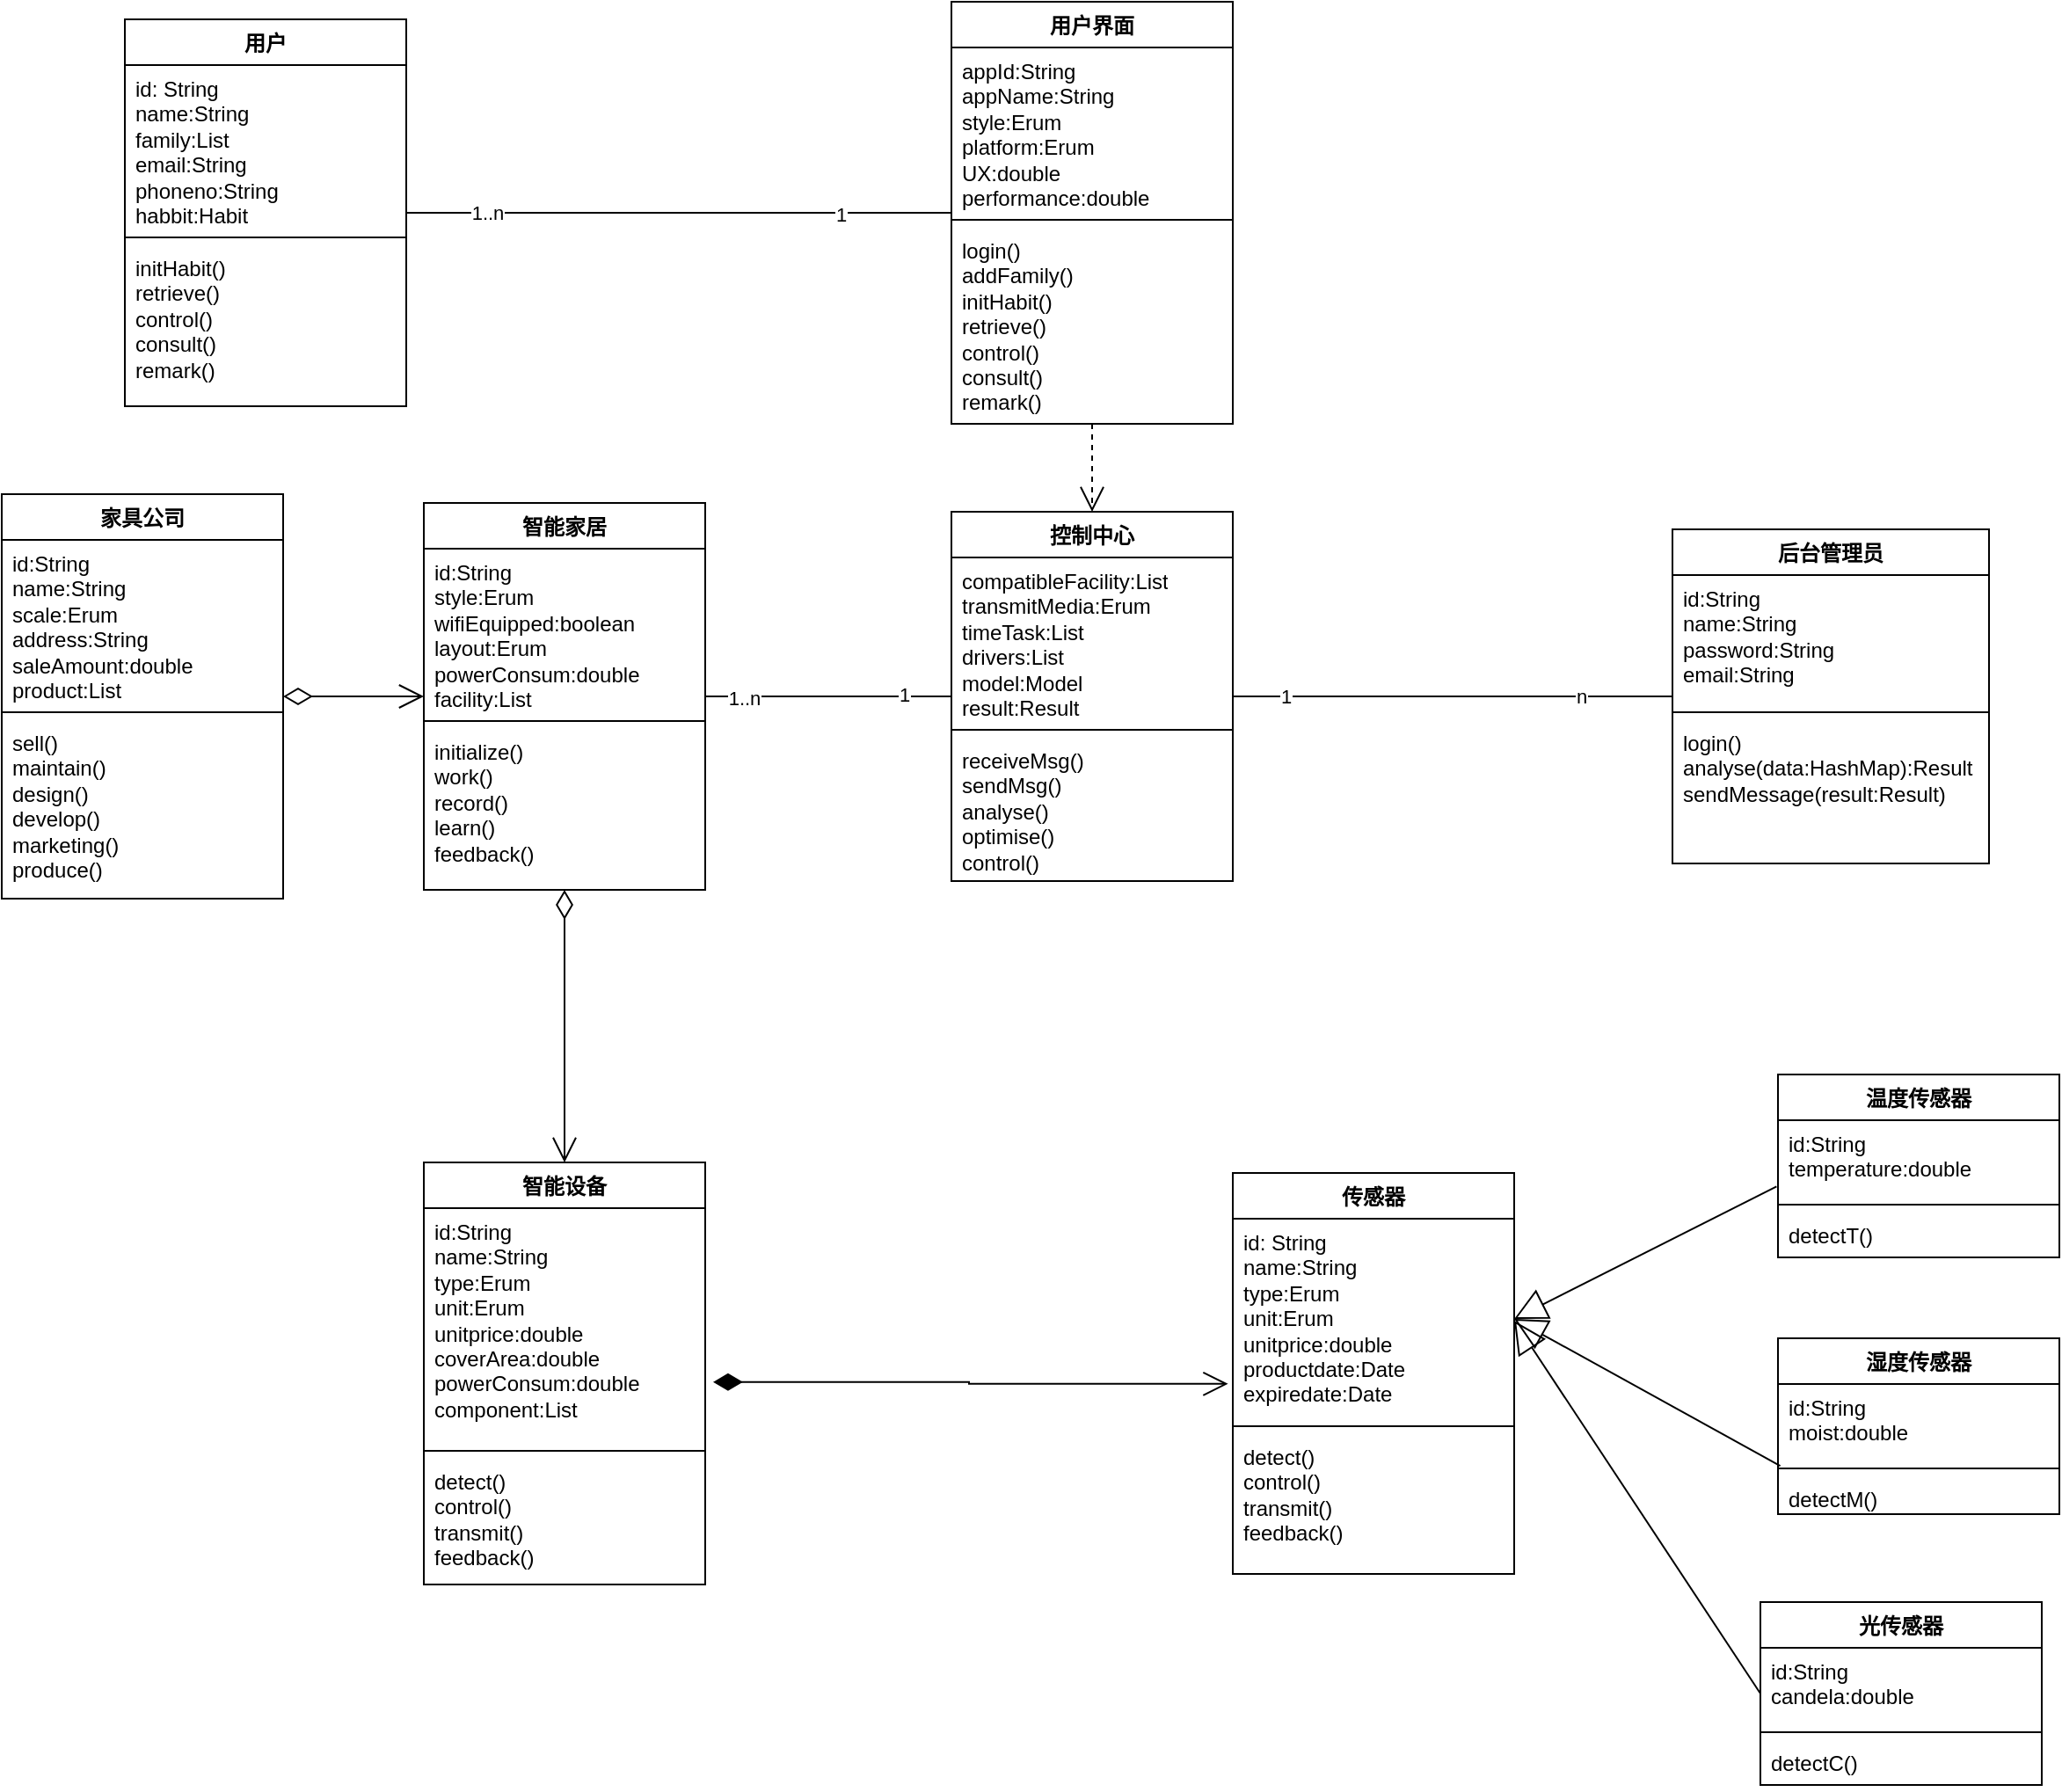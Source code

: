 <mxfile version="24.2.0" type="github">
  <diagram name="第 1 页" id="8jwr1yB68v9hcRnRHFLA">
    <mxGraphModel dx="1723" dy="1830" grid="1" gridSize="10" guides="1" tooltips="1" connect="1" arrows="1" fold="1" page="1" pageScale="1" pageWidth="850" pageHeight="1100" math="0" shadow="0">
      <root>
        <mxCell id="0" />
        <mxCell id="1" parent="0" />
        <mxCell id="xDn7OaBj2y6qqKKTSdad-1" value="用户" style="swimlane;fontStyle=1;align=center;verticalAlign=top;childLayout=stackLayout;horizontal=1;startSize=26;horizontalStack=0;resizeParent=1;resizeParentMax=0;resizeLast=0;collapsible=1;marginBottom=0;whiteSpace=wrap;html=1;" parent="1" vertex="1">
          <mxGeometry x="90" y="-70" width="160" height="220" as="geometry">
            <mxRectangle x="210" y="160" width="100" height="30" as="alternateBounds" />
          </mxGeometry>
        </mxCell>
        <mxCell id="xDn7OaBj2y6qqKKTSdad-2" value="id: String&lt;div&gt;name:String&lt;/div&gt;&lt;div&gt;family:List&lt;/div&gt;&lt;div&gt;email:String&lt;/div&gt;&lt;div&gt;phoneno:String&lt;/div&gt;&lt;div&gt;habbit:Habit&lt;/div&gt;&lt;div&gt;&lt;br&gt;&lt;/div&gt;&lt;div&gt;&lt;br&gt;&lt;/div&gt;&lt;div&gt;&lt;div&gt;&lt;br&gt;&lt;/div&gt;&lt;/div&gt;" style="text;strokeColor=none;fillColor=none;align=left;verticalAlign=top;spacingLeft=4;spacingRight=4;overflow=hidden;rotatable=0;points=[[0,0.5],[1,0.5]];portConstraint=eastwest;whiteSpace=wrap;html=1;" parent="xDn7OaBj2y6qqKKTSdad-1" vertex="1">
          <mxGeometry y="26" width="160" height="94" as="geometry" />
        </mxCell>
        <mxCell id="xDn7OaBj2y6qqKKTSdad-3" value="" style="line;strokeWidth=1;fillColor=none;align=left;verticalAlign=middle;spacingTop=-1;spacingLeft=3;spacingRight=3;rotatable=0;labelPosition=right;points=[];portConstraint=eastwest;strokeColor=inherit;" parent="xDn7OaBj2y6qqKKTSdad-1" vertex="1">
          <mxGeometry y="120" width="160" height="8" as="geometry" />
        </mxCell>
        <mxCell id="xDn7OaBj2y6qqKKTSdad-4" value="initHabit()&lt;div&gt;retrieve()&lt;/div&gt;&lt;div&gt;control()&lt;/div&gt;&lt;div&gt;consult()&lt;/div&gt;&lt;div&gt;remark()&lt;/div&gt;" style="text;strokeColor=none;fillColor=none;align=left;verticalAlign=top;spacingLeft=4;spacingRight=4;overflow=hidden;rotatable=0;points=[[0,0.5],[1,0.5]];portConstraint=eastwest;whiteSpace=wrap;html=1;" parent="xDn7OaBj2y6qqKKTSdad-1" vertex="1">
          <mxGeometry y="128" width="160" height="92" as="geometry" />
        </mxCell>
        <mxCell id="xDn7OaBj2y6qqKKTSdad-5" value="后台管理员" style="swimlane;fontStyle=1;align=center;verticalAlign=top;childLayout=stackLayout;horizontal=1;startSize=26;horizontalStack=0;resizeParent=1;resizeParentMax=0;resizeLast=0;collapsible=1;marginBottom=0;whiteSpace=wrap;html=1;" parent="1" vertex="1">
          <mxGeometry x="970" y="220" width="180" height="190" as="geometry">
            <mxRectangle x="620" y="300" width="210" height="30" as="alternateBounds" />
          </mxGeometry>
        </mxCell>
        <mxCell id="xDn7OaBj2y6qqKKTSdad-6" value="id:String&lt;div&gt;name:String&lt;/div&gt;&lt;div&gt;password:String&lt;/div&gt;&lt;div&gt;email:String&lt;/div&gt;" style="text;strokeColor=none;fillColor=none;align=left;verticalAlign=top;spacingLeft=4;spacingRight=4;overflow=hidden;rotatable=0;points=[[0,0.5],[1,0.5]];portConstraint=eastwest;whiteSpace=wrap;html=1;" parent="xDn7OaBj2y6qqKKTSdad-5" vertex="1">
          <mxGeometry y="26" width="180" height="74" as="geometry" />
        </mxCell>
        <mxCell id="xDn7OaBj2y6qqKKTSdad-7" value="" style="line;strokeWidth=1;fillColor=none;align=left;verticalAlign=middle;spacingTop=-1;spacingLeft=3;spacingRight=3;rotatable=0;labelPosition=right;points=[];portConstraint=eastwest;strokeColor=inherit;" parent="xDn7OaBj2y6qqKKTSdad-5" vertex="1">
          <mxGeometry y="100" width="180" height="8" as="geometry" />
        </mxCell>
        <mxCell id="xDn7OaBj2y6qqKKTSdad-8" value="login()&lt;div&gt;analyse(data:HashMap):Result&lt;/div&gt;&lt;div&gt;sendMessage(result:Result)&lt;/div&gt;" style="text;strokeColor=none;fillColor=none;align=left;verticalAlign=top;spacingLeft=4;spacingRight=4;overflow=hidden;rotatable=0;points=[[0,0.5],[1,0.5]];portConstraint=eastwest;whiteSpace=wrap;html=1;" parent="xDn7OaBj2y6qqKKTSdad-5" vertex="1">
          <mxGeometry y="108" width="180" height="82" as="geometry" />
        </mxCell>
        <mxCell id="xDn7OaBj2y6qqKKTSdad-9" value="智能设备" style="swimlane;fontStyle=1;align=center;verticalAlign=top;childLayout=stackLayout;horizontal=1;startSize=26;horizontalStack=0;resizeParent=1;resizeParentMax=0;resizeLast=0;collapsible=1;marginBottom=0;whiteSpace=wrap;html=1;" parent="1" vertex="1">
          <mxGeometry x="260" y="580" width="160" height="240" as="geometry">
            <mxRectangle x="240" y="410" width="100" height="30" as="alternateBounds" />
          </mxGeometry>
        </mxCell>
        <mxCell id="xDn7OaBj2y6qqKKTSdad-10" value="id:String&lt;div&gt;name:String&lt;/div&gt;&lt;div&gt;type:Erum&lt;/div&gt;&lt;div&gt;unit:Erum&lt;/div&gt;&lt;div&gt;unitprice:double&lt;/div&gt;&lt;div&gt;coverArea:double&lt;/div&gt;&lt;div&gt;powerConsum:double&lt;/div&gt;&lt;div&gt;component:List&lt;/div&gt;" style="text;strokeColor=none;fillColor=none;align=left;verticalAlign=top;spacingLeft=4;spacingRight=4;overflow=hidden;rotatable=0;points=[[0,0.5],[1,0.5]];portConstraint=eastwest;whiteSpace=wrap;html=1;" parent="xDn7OaBj2y6qqKKTSdad-9" vertex="1">
          <mxGeometry y="26" width="160" height="134" as="geometry" />
        </mxCell>
        <mxCell id="xDn7OaBj2y6qqKKTSdad-11" value="" style="line;strokeWidth=1;fillColor=none;align=left;verticalAlign=middle;spacingTop=-1;spacingLeft=3;spacingRight=3;rotatable=0;labelPosition=right;points=[];portConstraint=eastwest;strokeColor=inherit;" parent="xDn7OaBj2y6qqKKTSdad-9" vertex="1">
          <mxGeometry y="160" width="160" height="8" as="geometry" />
        </mxCell>
        <mxCell id="xDn7OaBj2y6qqKKTSdad-12" value="detect()&lt;div&gt;control()&lt;/div&gt;&lt;div&gt;transmit()&lt;/div&gt;&lt;div&gt;feedback()&lt;br&gt;&lt;div&gt;&lt;br&gt;&lt;/div&gt;&lt;/div&gt;" style="text;strokeColor=none;fillColor=none;align=left;verticalAlign=top;spacingLeft=4;spacingRight=4;overflow=hidden;rotatable=0;points=[[0,0.5],[1,0.5]];portConstraint=eastwest;whiteSpace=wrap;html=1;" parent="xDn7OaBj2y6qqKKTSdad-9" vertex="1">
          <mxGeometry y="168" width="160" height="72" as="geometry" />
        </mxCell>
        <mxCell id="xDn7OaBj2y6qqKKTSdad-13" value="传感器" style="swimlane;fontStyle=1;align=center;verticalAlign=top;childLayout=stackLayout;horizontal=1;startSize=26;horizontalStack=0;resizeParent=1;resizeParentMax=0;resizeLast=0;collapsible=1;marginBottom=0;whiteSpace=wrap;html=1;" parent="1" vertex="1">
          <mxGeometry x="720" y="586" width="160" height="228" as="geometry">
            <mxRectangle x="240" y="520" width="100" height="30" as="alternateBounds" />
          </mxGeometry>
        </mxCell>
        <mxCell id="xDn7OaBj2y6qqKKTSdad-14" value="id: String&lt;div&gt;name:String&lt;/div&gt;&lt;div&gt;type:Erum&lt;/div&gt;&lt;div&gt;unit:Erum&lt;/div&gt;&lt;div&gt;unitprice:double&lt;/div&gt;&lt;div&gt;productdate:Date&lt;/div&gt;&lt;div&gt;expiredate:Date&lt;br&gt;&lt;div&gt;&lt;br&gt;&lt;/div&gt;&lt;/div&gt;" style="text;strokeColor=none;fillColor=none;align=left;verticalAlign=top;spacingLeft=4;spacingRight=4;overflow=hidden;rotatable=0;points=[[0,0.5],[1,0.5]];portConstraint=eastwest;whiteSpace=wrap;html=1;" parent="xDn7OaBj2y6qqKKTSdad-13" vertex="1">
          <mxGeometry y="26" width="160" height="114" as="geometry" />
        </mxCell>
        <mxCell id="xDn7OaBj2y6qqKKTSdad-15" value="" style="line;strokeWidth=1;fillColor=none;align=left;verticalAlign=middle;spacingTop=-1;spacingLeft=3;spacingRight=3;rotatable=0;labelPosition=right;points=[];portConstraint=eastwest;strokeColor=inherit;" parent="xDn7OaBj2y6qqKKTSdad-13" vertex="1">
          <mxGeometry y="140" width="160" height="8" as="geometry" />
        </mxCell>
        <mxCell id="xDn7OaBj2y6qqKKTSdad-16" value="detect()&lt;div&gt;control()&lt;/div&gt;&lt;div&gt;transmit()&lt;/div&gt;&lt;div&gt;feedback()&lt;/div&gt;" style="text;strokeColor=none;fillColor=none;align=left;verticalAlign=top;spacingLeft=4;spacingRight=4;overflow=hidden;rotatable=0;points=[[0,0.5],[1,0.5]];portConstraint=eastwest;whiteSpace=wrap;html=1;" parent="xDn7OaBj2y6qqKKTSdad-13" vertex="1">
          <mxGeometry y="148" width="160" height="80" as="geometry" />
        </mxCell>
        <mxCell id="xDn7OaBj2y6qqKKTSdad-21" value="控制中心" style="swimlane;fontStyle=1;align=center;verticalAlign=top;childLayout=stackLayout;horizontal=1;startSize=26;horizontalStack=0;resizeParent=1;resizeParentMax=0;resizeLast=0;collapsible=1;marginBottom=0;whiteSpace=wrap;html=1;" parent="1" vertex="1">
          <mxGeometry x="560" y="210" width="160" height="210" as="geometry">
            <mxRectangle x="590" y="300" width="100" height="30" as="alternateBounds" />
          </mxGeometry>
        </mxCell>
        <mxCell id="xDn7OaBj2y6qqKKTSdad-22" value="compatibleFacility:List&lt;div&gt;transmitMedia:Erum&lt;/div&gt;&lt;div&gt;timeTask:List&lt;/div&gt;&lt;div&gt;drivers:List&lt;/div&gt;&lt;div&gt;model:Model&lt;/div&gt;&lt;div&gt;result:Result&lt;/div&gt;&lt;div&gt;&lt;br&gt;&lt;/div&gt;&lt;div&gt;&lt;br&gt;&lt;/div&gt;&lt;div&gt;&lt;br&gt;&lt;/div&gt;" style="text;strokeColor=none;fillColor=none;align=left;verticalAlign=top;spacingLeft=4;spacingRight=4;overflow=hidden;rotatable=0;points=[[0,0.5],[1,0.5]];portConstraint=eastwest;whiteSpace=wrap;html=1;" parent="xDn7OaBj2y6qqKKTSdad-21" vertex="1">
          <mxGeometry y="26" width="160" height="94" as="geometry" />
        </mxCell>
        <mxCell id="xDn7OaBj2y6qqKKTSdad-23" value="" style="line;strokeWidth=1;fillColor=none;align=left;verticalAlign=middle;spacingTop=-1;spacingLeft=3;spacingRight=3;rotatable=0;labelPosition=right;points=[];portConstraint=eastwest;strokeColor=inherit;" parent="xDn7OaBj2y6qqKKTSdad-21" vertex="1">
          <mxGeometry y="120" width="160" height="8" as="geometry" />
        </mxCell>
        <mxCell id="xDn7OaBj2y6qqKKTSdad-24" value="receiveMsg()&lt;div&gt;sendMsg()&lt;/div&gt;&lt;div&gt;analyse()&lt;/div&gt;&lt;div&gt;optimise()&lt;/div&gt;&lt;div&gt;control()&lt;/div&gt;&lt;div&gt;&lt;br&gt;&lt;/div&gt;" style="text;strokeColor=none;fillColor=none;align=left;verticalAlign=top;spacingLeft=4;spacingRight=4;overflow=hidden;rotatable=0;points=[[0,0.5],[1,0.5]];portConstraint=eastwest;whiteSpace=wrap;html=1;" parent="xDn7OaBj2y6qqKKTSdad-21" vertex="1">
          <mxGeometry y="128" width="160" height="82" as="geometry" />
        </mxCell>
        <mxCell id="xDn7OaBj2y6qqKKTSdad-25" value="用户界面" style="swimlane;fontStyle=1;align=center;verticalAlign=top;childLayout=stackLayout;horizontal=1;startSize=26;horizontalStack=0;resizeParent=1;resizeParentMax=0;resizeLast=0;collapsible=1;marginBottom=0;whiteSpace=wrap;html=1;" parent="1" vertex="1">
          <mxGeometry x="560" y="-80" width="160" height="240" as="geometry">
            <mxRectangle x="430" y="-3" width="100" height="30" as="alternateBounds" />
          </mxGeometry>
        </mxCell>
        <mxCell id="xDn7OaBj2y6qqKKTSdad-26" value="appId:String&lt;div&gt;appName:String&lt;/div&gt;&lt;div&gt;style:Erum&lt;/div&gt;&lt;div&gt;platform:Erum&lt;/div&gt;&lt;div&gt;UX:double&lt;/div&gt;&lt;div&gt;performance:double&lt;/div&gt;&lt;div&gt;&lt;br&gt;&lt;/div&gt;&lt;div&gt;&amp;nbsp;&lt;/div&gt;" style="text;strokeColor=none;fillColor=none;align=left;verticalAlign=top;spacingLeft=4;spacingRight=4;overflow=hidden;rotatable=0;points=[[0,0.5],[1,0.5]];portConstraint=eastwest;whiteSpace=wrap;html=1;" parent="xDn7OaBj2y6qqKKTSdad-25" vertex="1">
          <mxGeometry y="26" width="160" height="94" as="geometry" />
        </mxCell>
        <mxCell id="xDn7OaBj2y6qqKKTSdad-27" value="" style="line;strokeWidth=1;fillColor=none;align=left;verticalAlign=middle;spacingTop=-1;spacingLeft=3;spacingRight=3;rotatable=0;labelPosition=right;points=[];portConstraint=eastwest;strokeColor=inherit;" parent="xDn7OaBj2y6qqKKTSdad-25" vertex="1">
          <mxGeometry y="120" width="160" height="8" as="geometry" />
        </mxCell>
        <mxCell id="xDn7OaBj2y6qqKKTSdad-28" value="&lt;div&gt;login()&lt;/div&gt;&lt;div&gt;addFamily()&lt;/div&gt;initHabit()&lt;div&gt;retrieve()&lt;/div&gt;&lt;div&gt;control()&lt;/div&gt;&lt;div&gt;consult()&lt;/div&gt;&lt;div&gt;remark()&lt;/div&gt;" style="text;strokeColor=none;fillColor=none;align=left;verticalAlign=top;spacingLeft=4;spacingRight=4;overflow=hidden;rotatable=0;points=[[0,0.5],[1,0.5]];portConstraint=eastwest;whiteSpace=wrap;html=1;" parent="xDn7OaBj2y6qqKKTSdad-25" vertex="1">
          <mxGeometry y="128" width="160" height="112" as="geometry" />
        </mxCell>
        <mxCell id="xDn7OaBj2y6qqKKTSdad-37" value="家具公司" style="swimlane;fontStyle=1;align=center;verticalAlign=top;childLayout=stackLayout;horizontal=1;startSize=26;horizontalStack=0;resizeParent=1;resizeParentMax=0;resizeLast=0;collapsible=1;marginBottom=0;whiteSpace=wrap;html=1;" parent="1" vertex="1">
          <mxGeometry x="20" y="200" width="160" height="230" as="geometry">
            <mxRectangle x="30" y="300" width="100" height="30" as="alternateBounds" />
          </mxGeometry>
        </mxCell>
        <mxCell id="xDn7OaBj2y6qqKKTSdad-38" value="id:String&lt;div&gt;name:String&lt;/div&gt;&lt;div&gt;scale:Erum&lt;/div&gt;&lt;div&gt;address:String&lt;/div&gt;&lt;div&gt;saleAmount:double&lt;/div&gt;&lt;div&gt;product:List&lt;/div&gt;" style="text;strokeColor=none;fillColor=none;align=left;verticalAlign=top;spacingLeft=4;spacingRight=4;overflow=hidden;rotatable=0;points=[[0,0.5],[1,0.5]];portConstraint=eastwest;whiteSpace=wrap;html=1;" parent="xDn7OaBj2y6qqKKTSdad-37" vertex="1">
          <mxGeometry y="26" width="160" height="94" as="geometry" />
        </mxCell>
        <mxCell id="xDn7OaBj2y6qqKKTSdad-39" value="" style="line;strokeWidth=1;fillColor=none;align=left;verticalAlign=middle;spacingTop=-1;spacingLeft=3;spacingRight=3;rotatable=0;labelPosition=right;points=[];portConstraint=eastwest;strokeColor=inherit;" parent="xDn7OaBj2y6qqKKTSdad-37" vertex="1">
          <mxGeometry y="120" width="160" height="8" as="geometry" />
        </mxCell>
        <mxCell id="xDn7OaBj2y6qqKKTSdad-40" value="sell()&lt;div&gt;maintain()&lt;/div&gt;&lt;div&gt;design()&lt;/div&gt;&lt;div&gt;develop()&lt;/div&gt;&lt;div&gt;marketing()&lt;/div&gt;&lt;div&gt;produce()&lt;/div&gt;&lt;div&gt;&lt;br&gt;&lt;/div&gt;" style="text;strokeColor=none;fillColor=none;align=left;verticalAlign=top;spacingLeft=4;spacingRight=4;overflow=hidden;rotatable=0;points=[[0,0.5],[1,0.5]];portConstraint=eastwest;whiteSpace=wrap;html=1;" parent="xDn7OaBj2y6qqKKTSdad-37" vertex="1">
          <mxGeometry y="128" width="160" height="102" as="geometry" />
        </mxCell>
        <mxCell id="xDn7OaBj2y6qqKKTSdad-46" value="" style="endArrow=none;html=1;rounded=0;entryX=0;entryY=0.5;entryDx=0;entryDy=0;exitX=1;exitY=0.5;exitDx=0;exitDy=0;" parent="1" source="xDn7OaBj2y6qqKKTSdad-21" target="xDn7OaBj2y6qqKKTSdad-5" edge="1">
          <mxGeometry relative="1" as="geometry">
            <mxPoint x="520" y="200" as="sourcePoint" />
            <mxPoint x="680" y="200" as="targetPoint" />
          </mxGeometry>
        </mxCell>
        <mxCell id="xDn7OaBj2y6qqKKTSdad-47" value="1" style="edgeLabel;html=1;align=center;verticalAlign=middle;resizable=0;points=[];" parent="xDn7OaBj2y6qqKKTSdad-46" vertex="1" connectable="0">
          <mxGeometry x="-0.764" relative="1" as="geometry">
            <mxPoint as="offset" />
          </mxGeometry>
        </mxCell>
        <mxCell id="xDn7OaBj2y6qqKKTSdad-48" value="n" style="edgeLabel;html=1;align=center;verticalAlign=middle;resizable=0;points=[];" parent="xDn7OaBj2y6qqKKTSdad-46" vertex="1" connectable="0">
          <mxGeometry x="0.582" relative="1" as="geometry">
            <mxPoint as="offset" />
          </mxGeometry>
        </mxCell>
        <mxCell id="xDn7OaBj2y6qqKKTSdad-52" value="" style="endArrow=none;html=1;rounded=0;exitX=1;exitY=0.5;exitDx=0;exitDy=0;entryX=0;entryY=0.5;entryDx=0;entryDy=0;" parent="1" source="xDn7OaBj2y6qqKKTSdad-1" target="xDn7OaBj2y6qqKKTSdad-25" edge="1">
          <mxGeometry relative="1" as="geometry">
            <mxPoint x="500" y="270" as="sourcePoint" />
            <mxPoint x="660" y="270" as="targetPoint" />
          </mxGeometry>
        </mxCell>
        <mxCell id="xDn7OaBj2y6qqKKTSdad-53" value="1..n" style="edgeLabel;html=1;align=center;verticalAlign=middle;resizable=0;points=[];" parent="xDn7OaBj2y6qqKKTSdad-52" vertex="1" connectable="0">
          <mxGeometry x="-0.707" relative="1" as="geometry">
            <mxPoint as="offset" />
          </mxGeometry>
        </mxCell>
        <mxCell id="xDn7OaBj2y6qqKKTSdad-54" value="1" style="edgeLabel;html=1;align=center;verticalAlign=middle;resizable=0;points=[];" parent="xDn7OaBj2y6qqKKTSdad-52" vertex="1" connectable="0">
          <mxGeometry x="0.593" y="-1" relative="1" as="geometry">
            <mxPoint as="offset" />
          </mxGeometry>
        </mxCell>
        <mxCell id="xDn7OaBj2y6qqKKTSdad-67" value="智能家居" style="swimlane;fontStyle=1;align=center;verticalAlign=top;childLayout=stackLayout;horizontal=1;startSize=26;horizontalStack=0;resizeParent=1;resizeParentMax=0;resizeLast=0;collapsible=1;marginBottom=0;whiteSpace=wrap;html=1;" parent="1" vertex="1">
          <mxGeometry x="260" y="205" width="160" height="220" as="geometry">
            <mxRectangle x="260" y="300" width="100" height="30" as="alternateBounds" />
          </mxGeometry>
        </mxCell>
        <mxCell id="xDn7OaBj2y6qqKKTSdad-68" value="id:String&lt;div&gt;style:Erum&lt;/div&gt;&lt;div&gt;wifiEquipped:boolean&lt;/div&gt;&lt;div&gt;layout:Erum&lt;/div&gt;&lt;div&gt;powerConsum:double&lt;/div&gt;&lt;div&gt;facility:List&lt;/div&gt;" style="text;strokeColor=none;fillColor=none;align=left;verticalAlign=top;spacingLeft=4;spacingRight=4;overflow=hidden;rotatable=0;points=[[0,0.5],[1,0.5]];portConstraint=eastwest;whiteSpace=wrap;html=1;" parent="xDn7OaBj2y6qqKKTSdad-67" vertex="1">
          <mxGeometry y="26" width="160" height="94" as="geometry" />
        </mxCell>
        <mxCell id="xDn7OaBj2y6qqKKTSdad-69" value="" style="line;strokeWidth=1;fillColor=none;align=left;verticalAlign=middle;spacingTop=-1;spacingLeft=3;spacingRight=3;rotatable=0;labelPosition=right;points=[];portConstraint=eastwest;strokeColor=inherit;" parent="xDn7OaBj2y6qqKKTSdad-67" vertex="1">
          <mxGeometry y="120" width="160" height="8" as="geometry" />
        </mxCell>
        <mxCell id="xDn7OaBj2y6qqKKTSdad-70" value="initialize()&lt;div&gt;work()&lt;/div&gt;&lt;div&gt;record()&lt;/div&gt;&lt;div&gt;learn()&lt;/div&gt;&lt;div&gt;feedback()&lt;/div&gt;" style="text;strokeColor=none;fillColor=none;align=left;verticalAlign=top;spacingLeft=4;spacingRight=4;overflow=hidden;rotatable=0;points=[[0,0.5],[1,0.5]];portConstraint=eastwest;whiteSpace=wrap;html=1;" parent="xDn7OaBj2y6qqKKTSdad-67" vertex="1">
          <mxGeometry y="128" width="160" height="92" as="geometry" />
        </mxCell>
        <mxCell id="xDn7OaBj2y6qqKKTSdad-71" value="" style="endArrow=open;html=1;endSize=12;startArrow=diamondThin;startSize=14;startFill=0;edgeStyle=orthogonalEdgeStyle;align=left;verticalAlign=bottom;rounded=0;exitX=0.5;exitY=1;exitDx=0;exitDy=0;entryX=0.5;entryY=0;entryDx=0;entryDy=0;" parent="1" source="xDn7OaBj2y6qqKKTSdad-67" target="xDn7OaBj2y6qqKKTSdad-9" edge="1">
          <mxGeometry x="-1" y="3" relative="1" as="geometry">
            <mxPoint x="300" y="450" as="sourcePoint" />
            <mxPoint x="290" y="410" as="targetPoint" />
          </mxGeometry>
        </mxCell>
        <mxCell id="xDn7OaBj2y6qqKKTSdad-72" value="" style="endArrow=open;html=1;endSize=12;startArrow=diamondThin;startSize=14;startFill=0;edgeStyle=orthogonalEdgeStyle;align=left;verticalAlign=bottom;rounded=0;exitX=1;exitY=0.5;exitDx=0;exitDy=0;entryX=0;entryY=0.5;entryDx=0;entryDy=0;" parent="1" source="xDn7OaBj2y6qqKKTSdad-37" target="xDn7OaBj2y6qqKKTSdad-67" edge="1">
          <mxGeometry x="-1" y="3" relative="1" as="geometry">
            <mxPoint x="310" y="460" as="sourcePoint" />
            <mxPoint x="310" y="540" as="targetPoint" />
          </mxGeometry>
        </mxCell>
        <mxCell id="xDn7OaBj2y6qqKKTSdad-75" value="" style="endArrow=none;html=1;rounded=0;entryX=0;entryY=0.5;entryDx=0;entryDy=0;exitX=1;exitY=0.5;exitDx=0;exitDy=0;" parent="1" source="xDn7OaBj2y6qqKKTSdad-67" target="xDn7OaBj2y6qqKKTSdad-21" edge="1">
          <mxGeometry relative="1" as="geometry">
            <mxPoint x="340" y="310" as="sourcePoint" />
            <mxPoint x="500" y="310" as="targetPoint" />
          </mxGeometry>
        </mxCell>
        <mxCell id="xDn7OaBj2y6qqKKTSdad-76" value="1..n" style="edgeLabel;html=1;align=center;verticalAlign=middle;resizable=0;points=[];" parent="xDn7OaBj2y6qqKKTSdad-75" vertex="1" connectable="0">
          <mxGeometry x="-0.689" y="-1" relative="1" as="geometry">
            <mxPoint as="offset" />
          </mxGeometry>
        </mxCell>
        <mxCell id="xDn7OaBj2y6qqKKTSdad-77" value="1" style="edgeLabel;html=1;align=center;verticalAlign=middle;resizable=0;points=[];" parent="xDn7OaBj2y6qqKKTSdad-75" vertex="1" connectable="0">
          <mxGeometry x="0.611" y="1" relative="1" as="geometry">
            <mxPoint as="offset" />
          </mxGeometry>
        </mxCell>
        <mxCell id="xDn7OaBj2y6qqKKTSdad-81" value="" style="endArrow=open;endSize=12;dashed=1;html=1;rounded=0;exitX=0.5;exitY=1;exitDx=0;exitDy=0;entryX=0.5;entryY=0;entryDx=0;entryDy=0;" parent="1" source="xDn7OaBj2y6qqKKTSdad-25" target="xDn7OaBj2y6qqKKTSdad-21" edge="1">
          <mxGeometry width="160" relative="1" as="geometry">
            <mxPoint x="340" y="310" as="sourcePoint" />
            <mxPoint x="500" y="310" as="targetPoint" />
          </mxGeometry>
        </mxCell>
        <mxCell id="2Qr6fTfeoMbi5QBrvDHu-3" value="" style="endArrow=open;html=1;endSize=12;startArrow=diamondThin;startSize=14;startFill=1;edgeStyle=orthogonalEdgeStyle;align=left;verticalAlign=bottom;rounded=0;exitX=1.028;exitY=0.738;exitDx=0;exitDy=0;exitPerimeter=0;entryX=-0.017;entryY=0.824;entryDx=0;entryDy=0;entryPerimeter=0;" parent="1" source="xDn7OaBj2y6qqKKTSdad-10" target="xDn7OaBj2y6qqKKTSdad-14" edge="1">
          <mxGeometry x="-1" y="3" relative="1" as="geometry">
            <mxPoint x="430" y="660" as="sourcePoint" />
            <mxPoint x="690" y="560" as="targetPoint" />
          </mxGeometry>
        </mxCell>
        <mxCell id="6d_1rhhkW_buIz9sDe_5-1" value="温度传感器" style="swimlane;fontStyle=1;align=center;verticalAlign=top;childLayout=stackLayout;horizontal=1;startSize=26;horizontalStack=0;resizeParent=1;resizeParentMax=0;resizeLast=0;collapsible=1;marginBottom=0;whiteSpace=wrap;html=1;" vertex="1" parent="1">
          <mxGeometry x="1030" y="530" width="160" height="104" as="geometry">
            <mxRectangle x="1050" y="612" width="100" height="30" as="alternateBounds" />
          </mxGeometry>
        </mxCell>
        <mxCell id="6d_1rhhkW_buIz9sDe_5-2" value="id:String&lt;div&gt;temperature:double&lt;/div&gt;" style="text;strokeColor=none;fillColor=none;align=left;verticalAlign=top;spacingLeft=4;spacingRight=4;overflow=hidden;rotatable=0;points=[[0,0.5],[1,0.5]];portConstraint=eastwest;whiteSpace=wrap;html=1;" vertex="1" parent="6d_1rhhkW_buIz9sDe_5-1">
          <mxGeometry y="26" width="160" height="44" as="geometry" />
        </mxCell>
        <mxCell id="6d_1rhhkW_buIz9sDe_5-3" value="" style="line;strokeWidth=1;fillColor=none;align=left;verticalAlign=middle;spacingTop=-1;spacingLeft=3;spacingRight=3;rotatable=0;labelPosition=right;points=[];portConstraint=eastwest;strokeColor=inherit;" vertex="1" parent="6d_1rhhkW_buIz9sDe_5-1">
          <mxGeometry y="70" width="160" height="8" as="geometry" />
        </mxCell>
        <mxCell id="6d_1rhhkW_buIz9sDe_5-4" value="detectT()&lt;div&gt;&lt;br&gt;&lt;/div&gt;" style="text;strokeColor=none;fillColor=none;align=left;verticalAlign=top;spacingLeft=4;spacingRight=4;overflow=hidden;rotatable=0;points=[[0,0.5],[1,0.5]];portConstraint=eastwest;whiteSpace=wrap;html=1;" vertex="1" parent="6d_1rhhkW_buIz9sDe_5-1">
          <mxGeometry y="78" width="160" height="26" as="geometry" />
        </mxCell>
        <mxCell id="6d_1rhhkW_buIz9sDe_5-5" value="湿度传感器" style="swimlane;fontStyle=1;align=center;verticalAlign=top;childLayout=stackLayout;horizontal=1;startSize=26;horizontalStack=0;resizeParent=1;resizeParentMax=0;resizeLast=0;collapsible=1;marginBottom=0;whiteSpace=wrap;html=1;" vertex="1" parent="1">
          <mxGeometry x="1030" y="680" width="160" height="100" as="geometry">
            <mxRectangle x="1055" y="770" width="100" height="30" as="alternateBounds" />
          </mxGeometry>
        </mxCell>
        <mxCell id="6d_1rhhkW_buIz9sDe_5-6" value="id:String&lt;div&gt;moist:double&lt;/div&gt;" style="text;strokeColor=none;fillColor=none;align=left;verticalAlign=top;spacingLeft=4;spacingRight=4;overflow=hidden;rotatable=0;points=[[0,0.5],[1,0.5]];portConstraint=eastwest;whiteSpace=wrap;html=1;" vertex="1" parent="6d_1rhhkW_buIz9sDe_5-5">
          <mxGeometry y="26" width="160" height="44" as="geometry" />
        </mxCell>
        <mxCell id="6d_1rhhkW_buIz9sDe_5-7" value="" style="line;strokeWidth=1;fillColor=none;align=left;verticalAlign=middle;spacingTop=-1;spacingLeft=3;spacingRight=3;rotatable=0;labelPosition=right;points=[];portConstraint=eastwest;strokeColor=inherit;" vertex="1" parent="6d_1rhhkW_buIz9sDe_5-5">
          <mxGeometry y="70" width="160" height="8" as="geometry" />
        </mxCell>
        <mxCell id="6d_1rhhkW_buIz9sDe_5-8" value="detectM()" style="text;strokeColor=none;fillColor=none;align=left;verticalAlign=top;spacingLeft=4;spacingRight=4;overflow=hidden;rotatable=0;points=[[0,0.5],[1,0.5]];portConstraint=eastwest;whiteSpace=wrap;html=1;" vertex="1" parent="6d_1rhhkW_buIz9sDe_5-5">
          <mxGeometry y="78" width="160" height="22" as="geometry" />
        </mxCell>
        <mxCell id="6d_1rhhkW_buIz9sDe_5-9" value="光传感器" style="swimlane;fontStyle=1;align=center;verticalAlign=top;childLayout=stackLayout;horizontal=1;startSize=26;horizontalStack=0;resizeParent=1;resizeParentMax=0;resizeLast=0;collapsible=1;marginBottom=0;whiteSpace=wrap;html=1;" vertex="1" parent="1">
          <mxGeometry x="1020" y="830" width="160" height="104" as="geometry">
            <mxRectangle x="1060" y="920" width="90" height="30" as="alternateBounds" />
          </mxGeometry>
        </mxCell>
        <mxCell id="6d_1rhhkW_buIz9sDe_5-10" value="id:String&lt;div&gt;candela:double&lt;/div&gt;" style="text;strokeColor=none;fillColor=none;align=left;verticalAlign=top;spacingLeft=4;spacingRight=4;overflow=hidden;rotatable=0;points=[[0,0.5],[1,0.5]];portConstraint=eastwest;whiteSpace=wrap;html=1;" vertex="1" parent="6d_1rhhkW_buIz9sDe_5-9">
          <mxGeometry y="26" width="160" height="44" as="geometry" />
        </mxCell>
        <mxCell id="6d_1rhhkW_buIz9sDe_5-11" value="" style="line;strokeWidth=1;fillColor=none;align=left;verticalAlign=middle;spacingTop=-1;spacingLeft=3;spacingRight=3;rotatable=0;labelPosition=right;points=[];portConstraint=eastwest;strokeColor=inherit;" vertex="1" parent="6d_1rhhkW_buIz9sDe_5-9">
          <mxGeometry y="70" width="160" height="8" as="geometry" />
        </mxCell>
        <mxCell id="6d_1rhhkW_buIz9sDe_5-12" value="detectC()" style="text;strokeColor=none;fillColor=none;align=left;verticalAlign=top;spacingLeft=4;spacingRight=4;overflow=hidden;rotatable=0;points=[[0,0.5],[1,0.5]];portConstraint=eastwest;whiteSpace=wrap;html=1;" vertex="1" parent="6d_1rhhkW_buIz9sDe_5-9">
          <mxGeometry y="78" width="160" height="26" as="geometry" />
        </mxCell>
        <mxCell id="6d_1rhhkW_buIz9sDe_5-17" value="" style="endArrow=block;endSize=16;endFill=0;html=1;rounded=0;entryX=1;entryY=0.5;entryDx=0;entryDy=0;exitX=-0.005;exitY=0.857;exitDx=0;exitDy=0;exitPerimeter=0;" edge="1" parent="1" source="6d_1rhhkW_buIz9sDe_5-2" target="xDn7OaBj2y6qqKKTSdad-14">
          <mxGeometry width="160" relative="1" as="geometry">
            <mxPoint x="520" y="790" as="sourcePoint" />
            <mxPoint x="680" y="790" as="targetPoint" />
          </mxGeometry>
        </mxCell>
        <mxCell id="6d_1rhhkW_buIz9sDe_5-18" value="" style="endArrow=block;endSize=16;endFill=0;html=1;rounded=0;entryX=1;entryY=0.5;entryDx=0;entryDy=0;exitX=0.008;exitY=1.059;exitDx=0;exitDy=0;exitPerimeter=0;" edge="1" parent="1" source="6d_1rhhkW_buIz9sDe_5-6" target="xDn7OaBj2y6qqKKTSdad-14">
          <mxGeometry width="160" relative="1" as="geometry">
            <mxPoint x="1129" y="638" as="sourcePoint" />
            <mxPoint x="890" y="679" as="targetPoint" />
          </mxGeometry>
        </mxCell>
        <mxCell id="6d_1rhhkW_buIz9sDe_5-19" value="" style="endArrow=block;endSize=16;endFill=0;html=1;rounded=0;exitX=0;exitY=0.5;exitDx=0;exitDy=0;" edge="1" parent="1" source="6d_1rhhkW_buIz9sDe_5-9">
          <mxGeometry width="160" relative="1" as="geometry">
            <mxPoint x="1139" y="648" as="sourcePoint" />
            <mxPoint x="880" y="670" as="targetPoint" />
          </mxGeometry>
        </mxCell>
      </root>
    </mxGraphModel>
  </diagram>
</mxfile>
